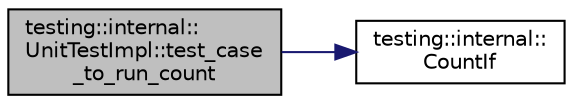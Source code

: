 digraph "testing::internal::UnitTestImpl::test_case_to_run_count"
{
  edge [fontname="Helvetica",fontsize="10",labelfontname="Helvetica",labelfontsize="10"];
  node [fontname="Helvetica",fontsize="10",shape=record];
  rankdir="LR";
  Node601 [label="testing::internal::\lUnitTestImpl::test_case\l_to_run_count",height=0.2,width=0.4,color="black", fillcolor="grey75", style="filled", fontcolor="black"];
  Node601 -> Node602 [color="midnightblue",fontsize="10",style="solid",fontname="Helvetica"];
  Node602 [label="testing::internal::\lCountIf",height=0.2,width=0.4,color="black", fillcolor="white", style="filled",URL="$d0/da7/namespacetesting_1_1internal.html#a1e77a774d910346eff11a86d8df783a5"];
}
